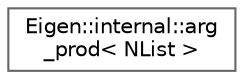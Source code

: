 digraph "类继承关系图"
{
 // LATEX_PDF_SIZE
  bgcolor="transparent";
  edge [fontname=Helvetica,fontsize=10,labelfontname=Helvetica,labelfontsize=10];
  node [fontname=Helvetica,fontsize=10,shape=box,height=0.2,width=0.4];
  rankdir="LR";
  Node0 [id="Node000000",label="Eigen::internal::arg\l_prod\< NList \>",height=0.2,width=0.4,color="grey40", fillcolor="white", style="filled",URL="$struct_eigen_1_1internal_1_1arg__prod.html",tooltip=" "];
}

